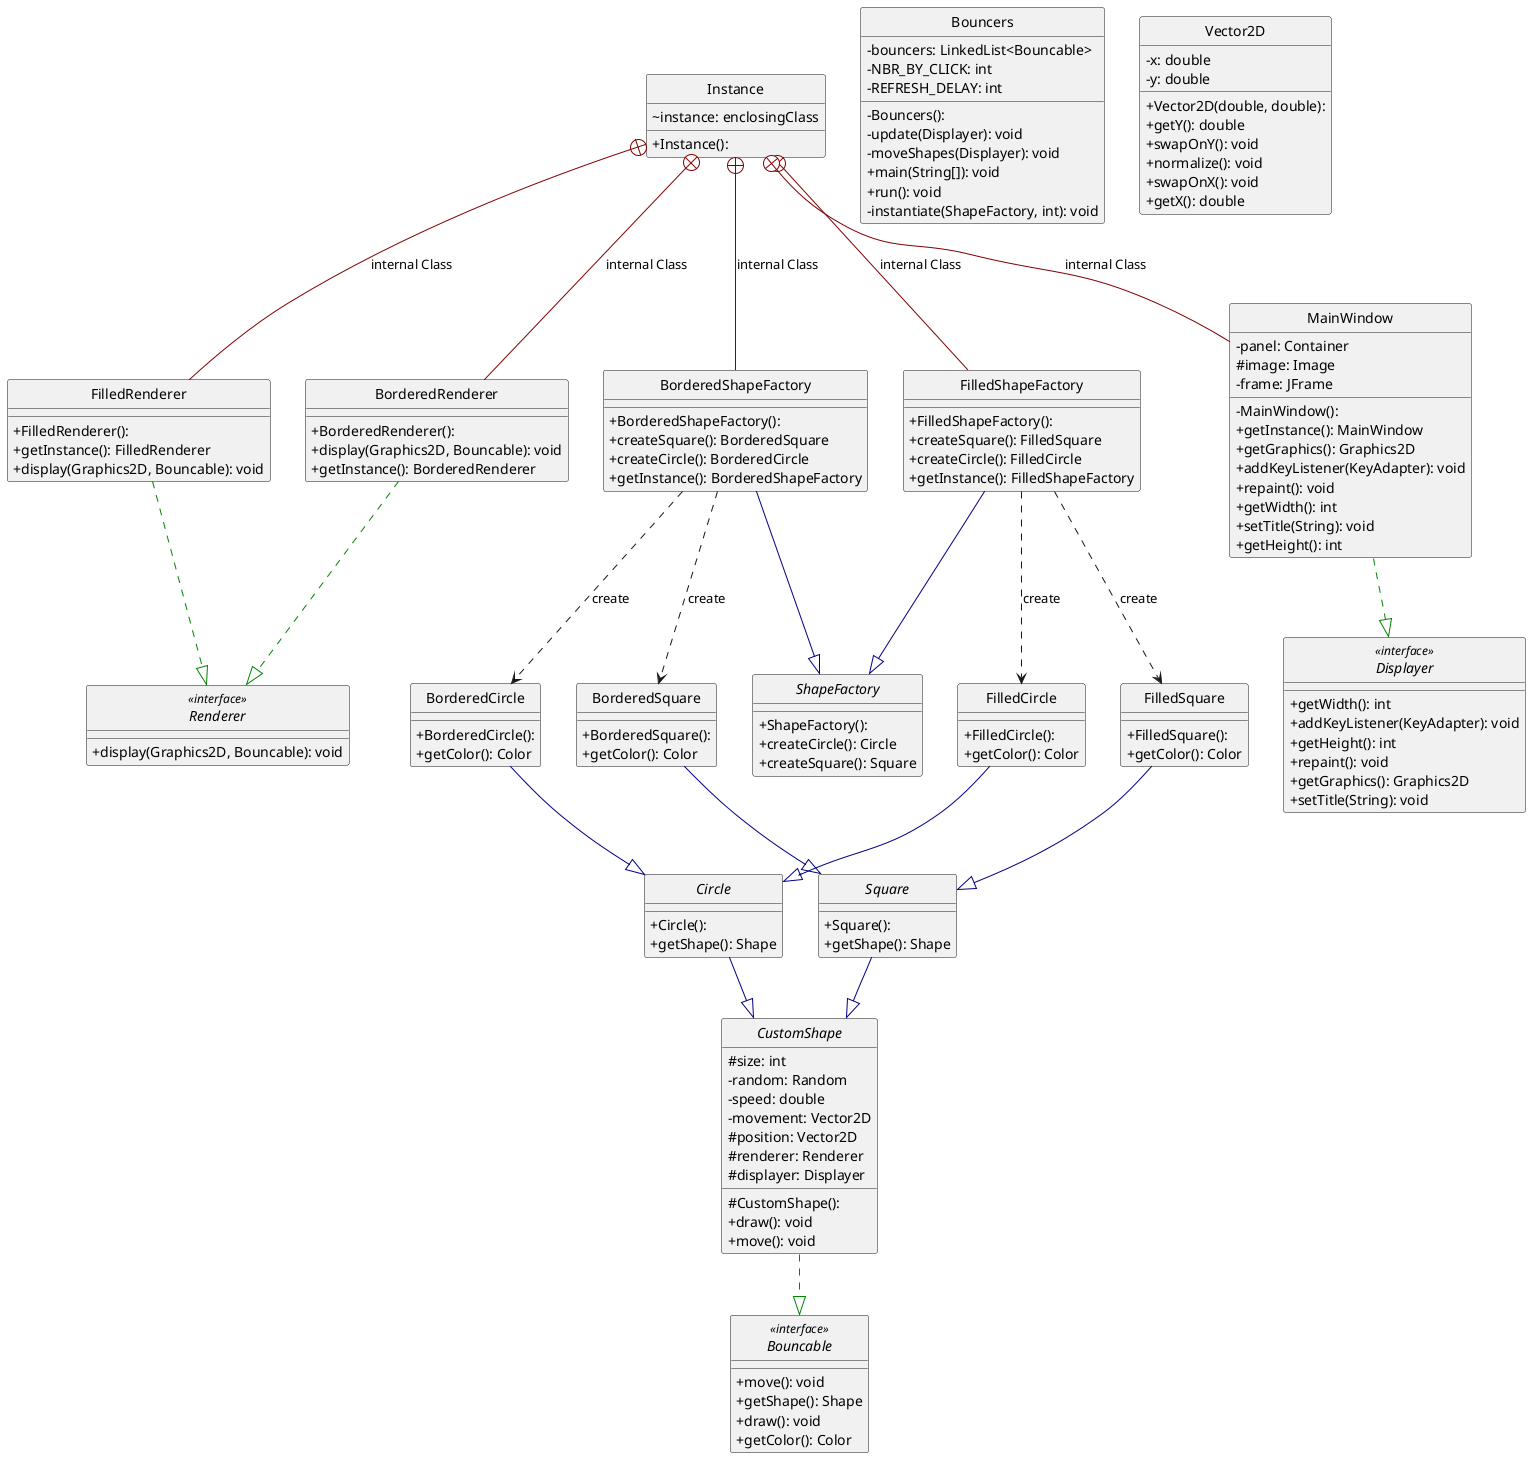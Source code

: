 @startuml Shapes_L2

skinparam classAttributeIconSize 0
hide circle

class BorderedCircle {
  + BorderedCircle(): 
  + getColor(): Color
}
class BorderedRenderer {
  + BorderedRenderer(): 
  + display(Graphics2D, Bouncable): void
  + getInstance(): BorderedRenderer
}
class BorderedShapeFactory {
  + BorderedShapeFactory(): 
  + createSquare(): BorderedSquare
  + createCircle(): BorderedCircle
  + getInstance(): BorderedShapeFactory
}
class BorderedSquare {
  + BorderedSquare(): 
  + getColor(): Color
}
interface Bouncable << interface >> {
  + move(): void
  + getShape(): Shape
  + draw(): void
  + getColor(): Color
}
class Bouncers {
  - Bouncers(): 
  - bouncers: LinkedList<Bouncable>
  - NBR_BY_CLICK: int
  - REFRESH_DELAY: int
  - update(Displayer): void
  - moveShapes(Displayer): void
  + main(String[]): void
  + run(): void
  - instantiate(ShapeFactory, int): void
}
abstract class Circle {
  + Circle(): 
  + getShape(): Shape
}
abstract class CustomShape {
  # CustomShape(): 
  # size: int
  - random: Random
  - speed: double
  - movement: Vector2D
  # position: Vector2D
  # renderer: Renderer
  # displayer: Displayer
  + draw(): void
  + move(): void
}
interface Displayer << interface >> {
  + getWidth(): int
  + addKeyListener(KeyAdapter): void
  + getHeight(): int
  + repaint(): void
  + getGraphics(): Graphics2D
  + setTitle(String): void
}
class FilledCircle {
  + FilledCircle(): 
  + getColor(): Color
}
class FilledRenderer {
  + FilledRenderer(): 
  + getInstance(): FilledRenderer
  + display(Graphics2D, Bouncable): void
}
class FilledShapeFactory {
  + FilledShapeFactory(): 
  + createSquare(): FilledSquare
  + createCircle(): FilledCircle
  + getInstance(): FilledShapeFactory
}
class FilledSquare {
  + FilledSquare(): 
  + getColor(): Color
}
class Instance {
  + Instance(): 
  ~ instance: enclosingClass
}
class MainWindow {
  - MainWindow(): 
  - panel: Container
  # image: Image
  - frame: JFrame
  + getInstance(): MainWindow
  + getGraphics(): Graphics2D
  + addKeyListener(KeyAdapter): void
  + repaint(): void
  + getWidth(): int
  + setTitle(String): void
  + getHeight(): int
}
interface Renderer << interface >> {
  + display(Graphics2D, Bouncable): void
}
abstract class ShapeFactory {
  + ShapeFactory(): 
  + createCircle(): Circle
  + createSquare(): Square
}
abstract class Square {
  + Square(): 
  + getShape(): Shape
}
class Vector2D {
  + Vector2D(double, double): 
  - x: double
  - y: double
  + getY(): double
  + swapOnY(): void
  + normalize(): void
  + swapOnX(): void
  + getX(): double
}

BorderedCircle        -[#000082,plain]-^  Circle               
BorderedRenderer      -[#008200,dashed]-^  Renderer             
BorderedShapeFactory  -[#000082,plain]-^  ShapeFactory         
BorderedSquare        -[#000082,plain]-^  Square               
Circle                -[#000082,plain]-^  CustomShape          
CustomShape           -[#008200,dashed]-^  Bouncable            
FilledCircle          -[#000082,plain]-^  Circle               
FilledRenderer        -[#008200,dashed]-^  Renderer             
FilledShapeFactory    -[#000082,plain]-^  ShapeFactory         
FilledSquare          -[#000082,plain]-^  Square               
Instance              +-[#820000,plain]-  BorderedRenderer : internal Class  
Instance              +-[#820000,plain]-  BorderedShapeFactory : internal Class
Instance              +-[#820000,plain]-  FilledRenderer : internal Class      
Instance              +-[#820000,plain]-  FilledShapeFactory : internal Class   
Instance              +-[#820000,plain]-  MainWindow : internal Class           
MainWindow            -[#008200,dashed]-^  Displayer            
Square                -[#000082,plain]-^  CustomShape  



BorderedShapeFactory  ..>                 BorderedCircle : create
BorderedShapeFactory  ..>                 BorderedSquare : create

FilledShapeFactory    ..>                 FilledCircle : create
FilledShapeFactory    ..>                 FilledSquare : create
@enduml
